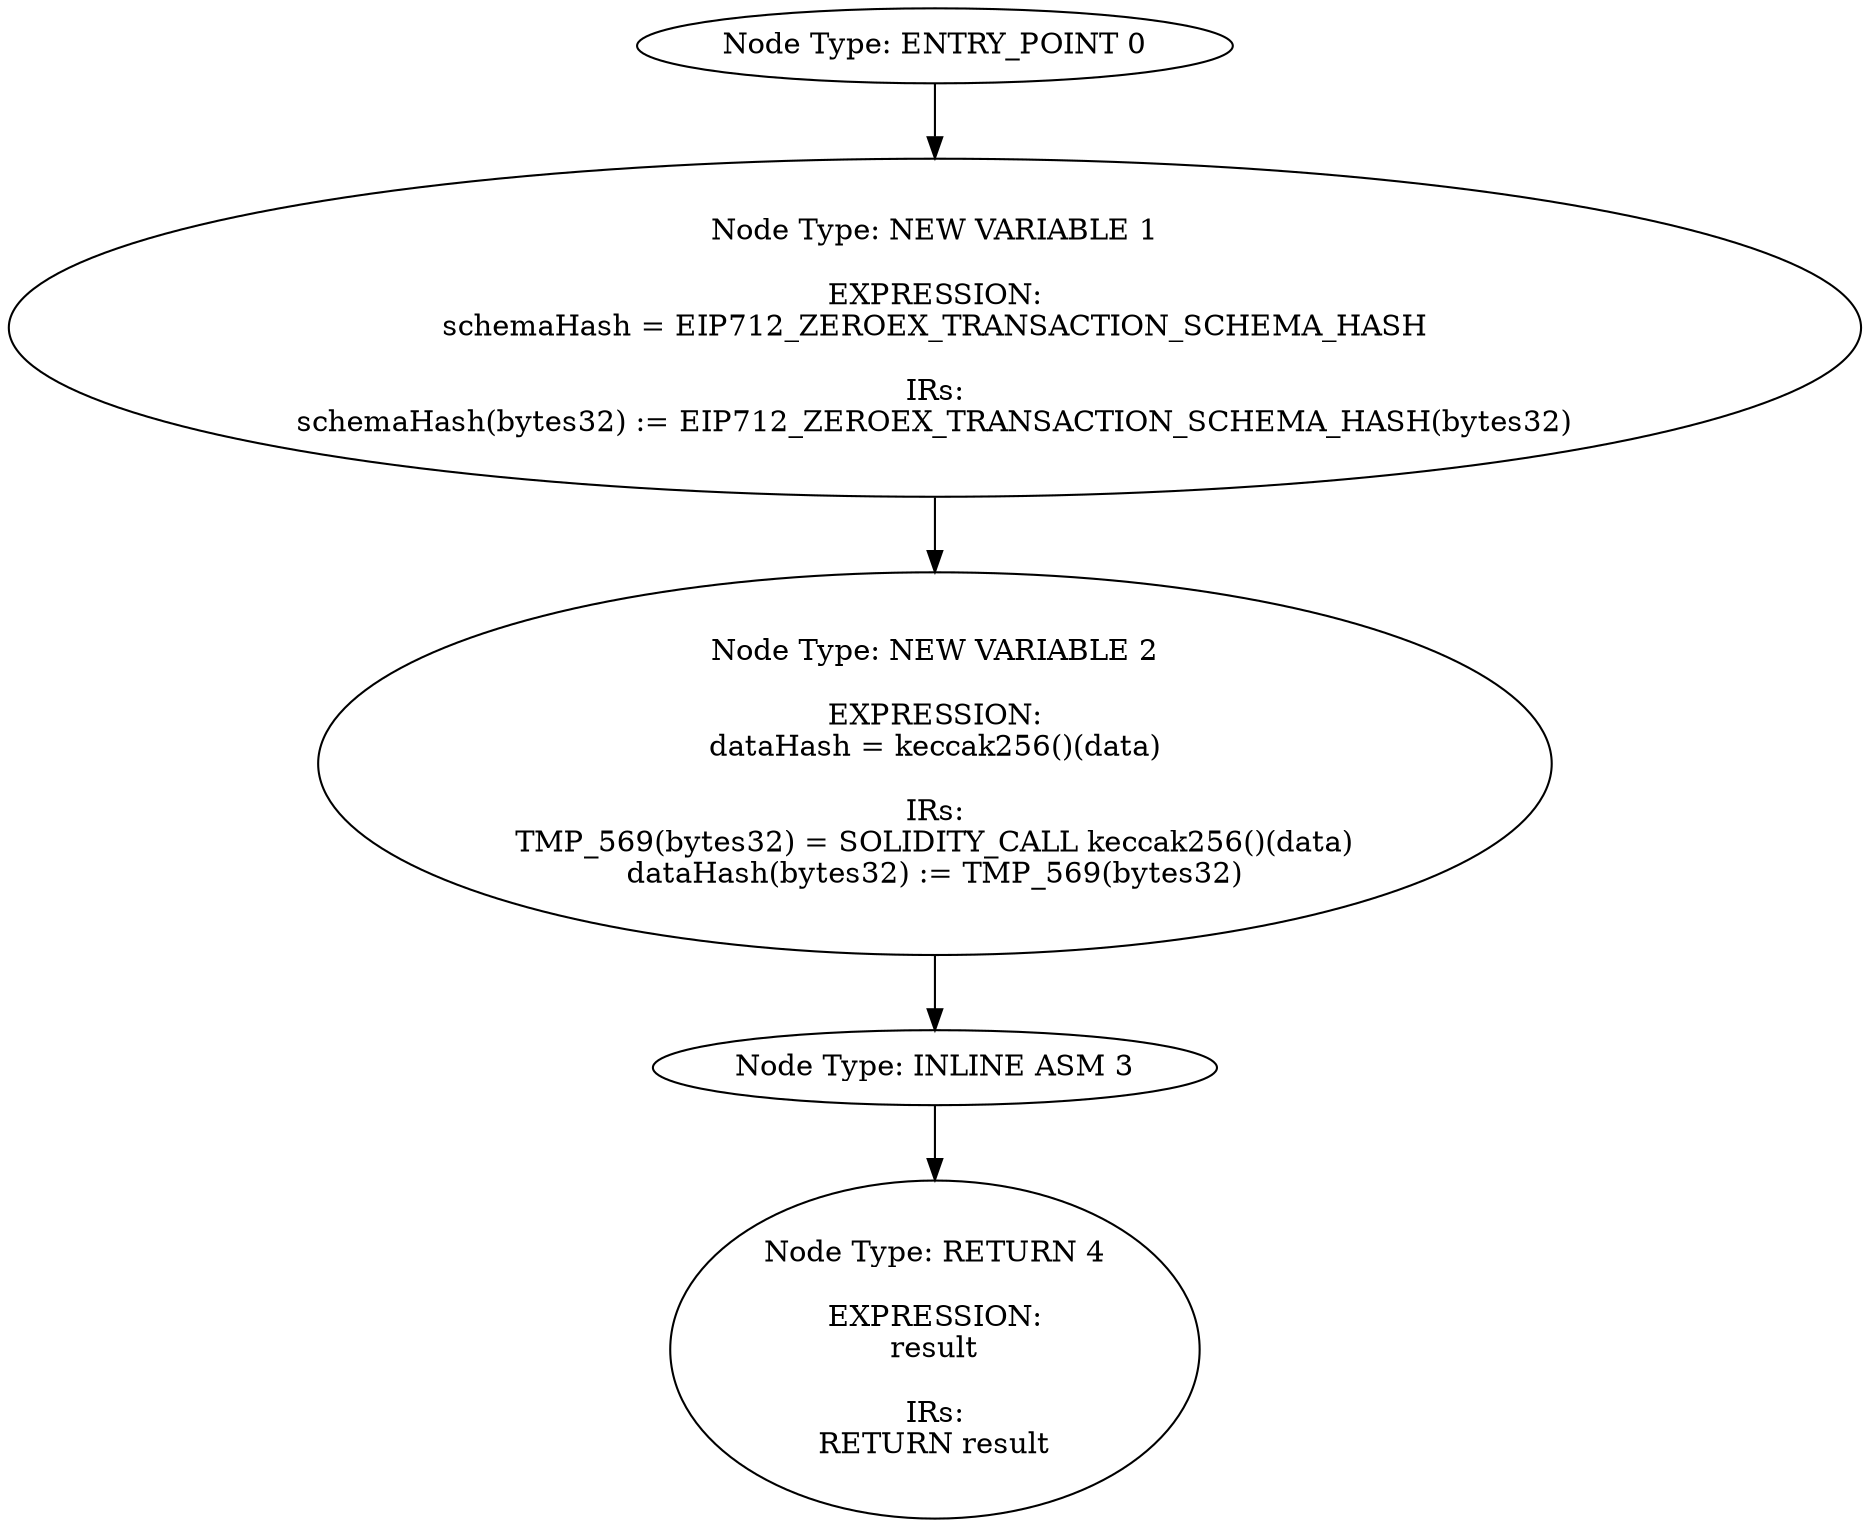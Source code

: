 digraph{
0[label="Node Type: ENTRY_POINT 0
"];
0->1;
1[label="Node Type: NEW VARIABLE 1

EXPRESSION:
schemaHash = EIP712_ZEROEX_TRANSACTION_SCHEMA_HASH

IRs:
schemaHash(bytes32) := EIP712_ZEROEX_TRANSACTION_SCHEMA_HASH(bytes32)"];
1->2;
2[label="Node Type: NEW VARIABLE 2

EXPRESSION:
dataHash = keccak256()(data)

IRs:
TMP_569(bytes32) = SOLIDITY_CALL keccak256()(data)
dataHash(bytes32) := TMP_569(bytes32)"];
2->3;
3[label="Node Type: INLINE ASM 3
"];
3->4;
4[label="Node Type: RETURN 4

EXPRESSION:
result

IRs:
RETURN result"];
}
